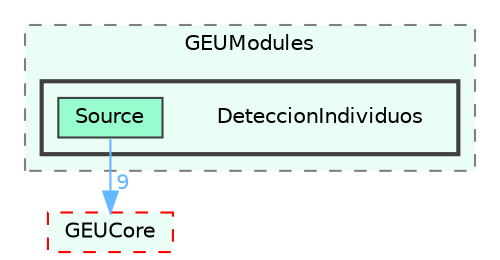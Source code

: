 digraph "C:/GEU/GEUModules/DeteccionIndividuos"
{
 // LATEX_PDF_SIZE
  bgcolor="transparent";
  edge [fontname=Helvetica,fontsize=10,labelfontname=Helvetica,labelfontsize=10];
  node [fontname=Helvetica,fontsize=10,shape=box,height=0.2,width=0.4];
  compound=true
  subgraph clusterdir_70e1bd6aad29eaa9efcef7cf630be9eb {
    graph [ bgcolor="#ebfef5", pencolor="grey50", label="GEUModules", fontname=Helvetica,fontsize=10 style="filled,dashed", URL="dir_70e1bd6aad29eaa9efcef7cf630be9eb.html",tooltip=""]
  subgraph clusterdir_9b3704e47943695a24c4d7690939f59d {
    graph [ bgcolor="#ebfef5", pencolor="grey25", label="", fontname=Helvetica,fontsize=10 style="filled,bold", URL="dir_9b3704e47943695a24c4d7690939f59d.html",tooltip=""]
    dir_9b3704e47943695a24c4d7690939f59d [shape=plaintext, label="DeteccionIndividuos"];
  dir_12d4a7fb25193a1b52431000e364fbab [label="Source", fillcolor="#98fdce", color="grey25", style="filled", URL="dir_12d4a7fb25193a1b52431000e364fbab.html",tooltip=""];
  }
  }
  dir_27e7292ccf631aad9354b9464cb90a84 [label="GEUCore", fillcolor="#ebfef5", color="red", style="filled,dashed", URL="dir_27e7292ccf631aad9354b9464cb90a84.html",tooltip=""];
  dir_12d4a7fb25193a1b52431000e364fbab->dir_27e7292ccf631aad9354b9464cb90a84 [headlabel="9", labeldistance=1.5 headhref="dir_000037_000015.html" href="dir_000037_000015.html" color="steelblue1" fontcolor="steelblue1"];
}
